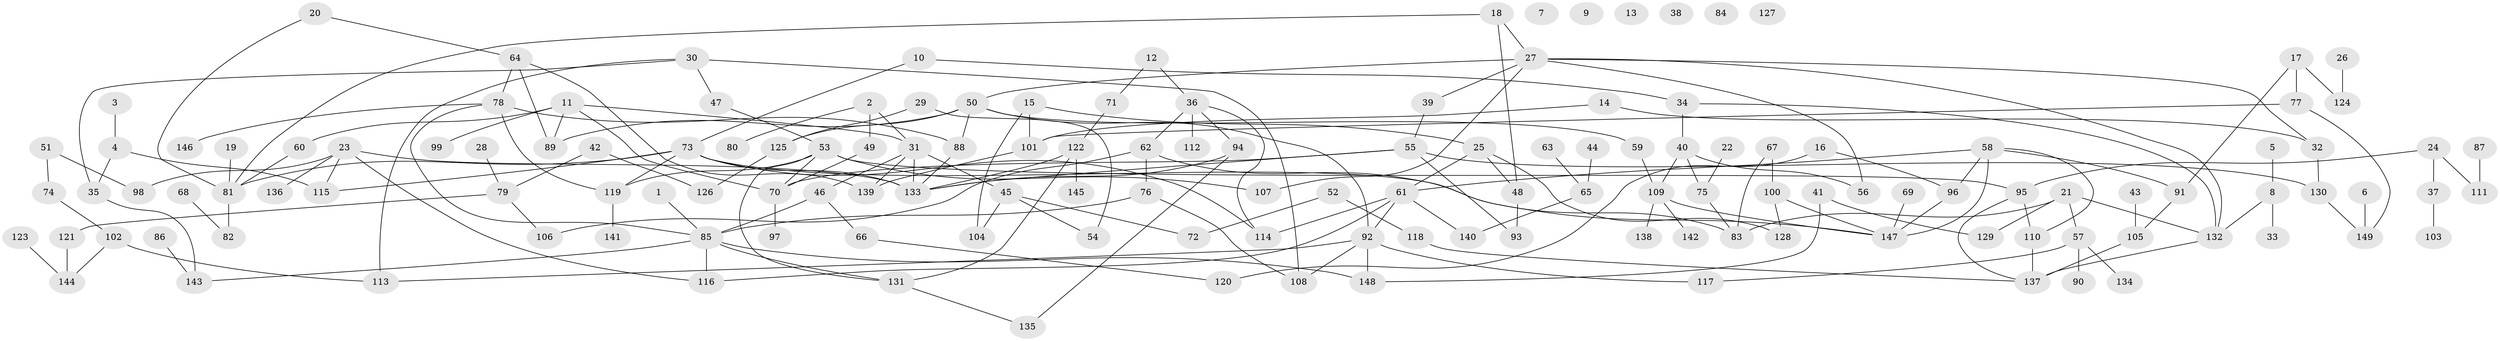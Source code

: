 // coarse degree distribution, {1: 0.23595505617977527, 0: 0.06741573033707865, 2: 0.29213483146067415, 4: 0.10112359550561797, 5: 0.10112359550561797, 3: 0.1348314606741573, 8: 0.02247191011235955, 11: 0.011235955056179775, 14: 0.011235955056179775, 7: 0.011235955056179775, 12: 0.011235955056179775}
// Generated by graph-tools (version 1.1) at 2025/42/03/04/25 21:42:48]
// undirected, 149 vertices, 201 edges
graph export_dot {
graph [start="1"]
  node [color=gray90,style=filled];
  1;
  2;
  3;
  4;
  5;
  6;
  7;
  8;
  9;
  10;
  11;
  12;
  13;
  14;
  15;
  16;
  17;
  18;
  19;
  20;
  21;
  22;
  23;
  24;
  25;
  26;
  27;
  28;
  29;
  30;
  31;
  32;
  33;
  34;
  35;
  36;
  37;
  38;
  39;
  40;
  41;
  42;
  43;
  44;
  45;
  46;
  47;
  48;
  49;
  50;
  51;
  52;
  53;
  54;
  55;
  56;
  57;
  58;
  59;
  60;
  61;
  62;
  63;
  64;
  65;
  66;
  67;
  68;
  69;
  70;
  71;
  72;
  73;
  74;
  75;
  76;
  77;
  78;
  79;
  80;
  81;
  82;
  83;
  84;
  85;
  86;
  87;
  88;
  89;
  90;
  91;
  92;
  93;
  94;
  95;
  96;
  97;
  98;
  99;
  100;
  101;
  102;
  103;
  104;
  105;
  106;
  107;
  108;
  109;
  110;
  111;
  112;
  113;
  114;
  115;
  116;
  117;
  118;
  119;
  120;
  121;
  122;
  123;
  124;
  125;
  126;
  127;
  128;
  129;
  130;
  131;
  132;
  133;
  134;
  135;
  136;
  137;
  138;
  139;
  140;
  141;
  142;
  143;
  144;
  145;
  146;
  147;
  148;
  149;
  1 -- 85;
  2 -- 31;
  2 -- 49;
  2 -- 80;
  3 -- 4;
  4 -- 35;
  4 -- 115;
  5 -- 8;
  6 -- 149;
  8 -- 33;
  8 -- 132;
  10 -- 34;
  10 -- 73;
  11 -- 31;
  11 -- 60;
  11 -- 70;
  11 -- 89;
  11 -- 99;
  12 -- 36;
  12 -- 71;
  14 -- 32;
  14 -- 101;
  15 -- 25;
  15 -- 101;
  15 -- 104;
  16 -- 96;
  16 -- 120;
  17 -- 77;
  17 -- 91;
  17 -- 124;
  18 -- 27;
  18 -- 48;
  18 -- 81;
  19 -- 81;
  20 -- 64;
  20 -- 81;
  21 -- 57;
  21 -- 83;
  21 -- 129;
  21 -- 132;
  22 -- 75;
  23 -- 98;
  23 -- 115;
  23 -- 116;
  23 -- 133;
  23 -- 136;
  24 -- 37;
  24 -- 95;
  24 -- 111;
  25 -- 48;
  25 -- 61;
  25 -- 128;
  26 -- 124;
  27 -- 32;
  27 -- 39;
  27 -- 50;
  27 -- 56;
  27 -- 107;
  27 -- 132;
  28 -- 79;
  29 -- 54;
  29 -- 125;
  30 -- 35;
  30 -- 47;
  30 -- 108;
  30 -- 113;
  31 -- 45;
  31 -- 46;
  31 -- 133;
  31 -- 139;
  32 -- 130;
  34 -- 40;
  34 -- 132;
  35 -- 143;
  36 -- 62;
  36 -- 94;
  36 -- 112;
  36 -- 114;
  37 -- 103;
  39 -- 55;
  40 -- 56;
  40 -- 75;
  40 -- 109;
  41 -- 129;
  41 -- 148;
  42 -- 79;
  42 -- 126;
  43 -- 105;
  44 -- 65;
  45 -- 54;
  45 -- 72;
  45 -- 104;
  46 -- 66;
  46 -- 85;
  47 -- 53;
  48 -- 93;
  49 -- 70;
  50 -- 59;
  50 -- 88;
  50 -- 89;
  50 -- 92;
  50 -- 125;
  51 -- 74;
  51 -- 98;
  52 -- 72;
  52 -- 118;
  53 -- 70;
  53 -- 95;
  53 -- 107;
  53 -- 119;
  53 -- 131;
  55 -- 70;
  55 -- 93;
  55 -- 130;
  55 -- 133;
  57 -- 90;
  57 -- 117;
  57 -- 134;
  58 -- 61;
  58 -- 91;
  58 -- 96;
  58 -- 110;
  58 -- 147;
  59 -- 109;
  60 -- 81;
  61 -- 92;
  61 -- 114;
  61 -- 116;
  61 -- 140;
  62 -- 76;
  62 -- 83;
  62 -- 106;
  63 -- 65;
  64 -- 78;
  64 -- 89;
  64 -- 139;
  65 -- 140;
  66 -- 120;
  67 -- 83;
  67 -- 100;
  68 -- 82;
  69 -- 147;
  70 -- 97;
  71 -- 122;
  73 -- 81;
  73 -- 114;
  73 -- 115;
  73 -- 119;
  73 -- 133;
  73 -- 147;
  74 -- 102;
  75 -- 83;
  76 -- 85;
  76 -- 108;
  77 -- 101;
  77 -- 149;
  78 -- 85;
  78 -- 88;
  78 -- 119;
  78 -- 146;
  79 -- 106;
  79 -- 121;
  81 -- 82;
  85 -- 116;
  85 -- 131;
  85 -- 143;
  85 -- 148;
  86 -- 143;
  87 -- 111;
  88 -- 133;
  91 -- 105;
  92 -- 108;
  92 -- 113;
  92 -- 117;
  92 -- 148;
  94 -- 133;
  94 -- 135;
  95 -- 110;
  95 -- 137;
  96 -- 147;
  100 -- 128;
  100 -- 147;
  101 -- 139;
  102 -- 113;
  102 -- 144;
  105 -- 137;
  109 -- 138;
  109 -- 142;
  109 -- 147;
  110 -- 137;
  118 -- 137;
  119 -- 141;
  121 -- 144;
  122 -- 131;
  122 -- 133;
  122 -- 145;
  123 -- 144;
  125 -- 126;
  130 -- 149;
  131 -- 135;
  132 -- 137;
}
